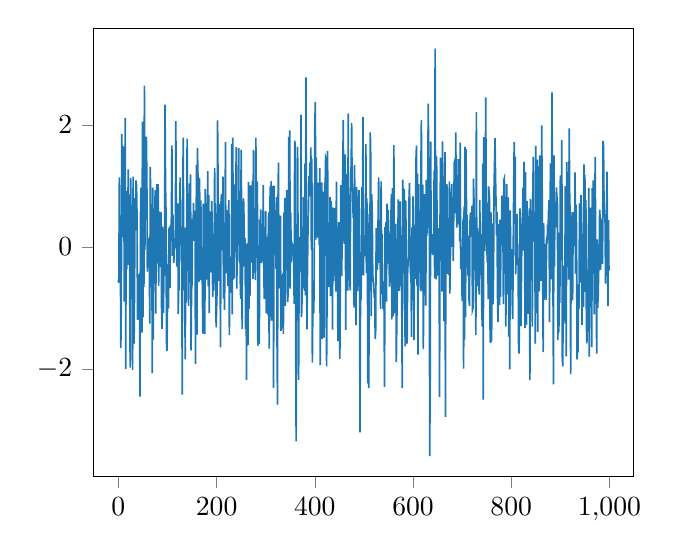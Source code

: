 % This file was created by matplotlib2tikz v0.6.17.
\begin{tikzpicture}

\definecolor{color0}{rgb}{0.122,0.467,0.706}

\begin{axis}[
xmin=-49.95, xmax=1048.95,
ymin=-3.762, ymax=3.583,
tick align=outside,
tick pos=left,
x grid style={white!69.02!black},
y grid style={white!69.02!black}
]
\addplot [semithick, color0, forget plot]
table {%
0 -0.591
1 -0.477
2 1.141
3 0.128
4 -0.018
5 -1.652
6 -0.948
7 1.849
8 0.989
9 0.16
10 0.345
11 1.648
12 -0.896
13 -0.152
14 2.115
15 -1.997
16 0.916
17 -0.369
18 -0.16
19 0.033
20 1.271
21 -0.295
22 0.859
23 -0.488
24 -1.976
25 1.13
26 0.317
27 -0.307
28 -0.037
29 -2.016
30 1.153
31 -0.545
32 -1.583
33 -0.585
34 0.801
35 0.265
36 1.091
37 1.0
38 0.505
39 -1.193
40 -1.101
41 -0.44
42 -0.967
43 -0.912
44 -2.451
45 0.459
46 0.97
47 -1.072
48 -1.403
49 2.051
50 -1.15
51 0.063
52 -0.653
53 2.643
54 -0.049
55 1.369
56 0.816
57 1.806
58 1.144
59 -0.404
60 0.153
61 0.06
62 0.004
63 -0.312
64 -1.257
65 1.311
66 0.512
67 0.412
68 0.704
69 -2.069
70 0.97
71 -1.519
72 0.62
73 0.517
74 0.548
75 0.931
76 -1.094
77 0.022
78 1.028
79 -0.27
80 0.146
81 1.03
82 -0.64
83 0.576
84 -0.33
85 0.343
86 0.335
87 0.574
88 -1.035
89 -1.341
90 0.331
91 0.031
92 -1.084
93 0.298
94 -0.469
95 2.331
96 1.011
97 0.57
98 -1.573
99 -1.701
100 -0.967
101 -0.28
102 -1.005
103 0.295
104 0.309
105 -0.674
106 0.258
107 0.184
108 0.517
109 1.662
110 -0.147
111 0.539
112 0.093
113 -0.262
114 0.144
115 -0.02
116 0.1
117 2.059
118 0.239
119 -0.321
120 -0.224
121 0.715
122 -1.097
123 -0.436
124 -0.71
125 0.888
126 1.14
127 0.026
128 0.194
129 0.323
130 -2.419
131 0.485
132 1.79
133 -0.02
134 -0.71
135 0.316
136 -1.841
137 -0.765
138 -0.913
139 0.078
140 1.774
141 0.272
142 0.074
143 -0.964
144 -0.232
145 1.042
146 -0.583
147 1.19
148 -1.696
149 -0.71
150 -0.602
151 0.459
152 0.199
153 0.716
154 0.101
155 0.343
156 0.595
157 -1.915
158 -0.699
159 1.345
160 -1.436
161 1.622
162 1.19
163 0.535
164 -0.578
165 1.13
166 0.694
167 -0.543
168 0.762
169 -0.534
170 -0.178
171 -0.627
172 -1.422
173 0.709
174 -1.225
175 -0.772
176 -1.429
177 0.947
178 0.584
179 -0.042
180 -0.535
181 -0.251
182 1.24
183 -0.645
184 0.848
185 -1.085
186 0.582
187 0.152
188 0.419
189 -0.416
190 0.751
191 0.391
192 -0.818
193 -0.01
194 -0.718
195 -0.491
196 1.294
197 0.327
198 0.548
199 -1.316
200 -1.015
201 -0.701
202 2.074
203 1.041
204 -0.559
205 -0.107
206 0.704
207 -0.024
208 -1.646
209 0.716
210 0.868
211 0.161
212 -0.056
213 1.152
214 -0.849
215 0.398
216 -1.032
217 -0.407
218 1.715
219 -0.428
220 -0.103
221 0.106
222 0.601
223 -0.64
224 -0.178
225 0.767
226 -1.442
227 -0.352
228 -0.577
229 -0.16
230 -0.747
231 1.686
232 -1.104
233 1.789
234 -0.534
235 1.03
236 -0.512
237 0.599
238 -0.08
239 0.87
240 1.634
241 -0.683
242 -0.156
243 -0.235
244 0.377
245 1.62
246 0.116
247 0.788
248 -0.481
249 -0.852
250 1.588
251 0.454
252 -1.348
253 0.021
254 -0.324
255 0.797
256 0.398
257 -0.31
258 0.142
259 -1.345
260 -0.563
261 -2.18
262 0.055
263 -0.599
264 -1.604
265 1.063
266 -1.018
267 0.543
268 -0.796
269 1.007
270 0.246
271 -0.257
272 0.208
273 1.083
274 -0.522
275 1.59
276 -0.43
277 0.494
278 0.629
279 -0.546
280 1.789
281 -0.039
282 0.79
283 1.075
284 -1.627
285 0.027
286 -0.312
287 -1.593
288 0.448
289 0.339
290 0.616
291 -0.267
292 -0.113
293 0.357
294 -0.238
295 1.016
296 -0.223
297 -0.85
298 -0.76
299 -0.499
300 0.59
301 -1.089
302 -1.023
303 -1.049
304 0.166
305 0.032
306 0.566
307 -1.665
308 -0.942
309 0.989
310 -0.468
311 1.077
312 -1.206
313 0.084
314 0.999
315 0.128
316 -2.311
317 1.005
318 -0.133
319 0.548
320 0.508
321 -0.354
322 0.816
323 -1.441
324 -2.583
325 0.733
326 1.381
327 -0.68
328 -0.375
329 -0.468
330 0.513
331 -1.374
332 -1.315
333 -0.465
334 -0.779
335 -0.435
336 -1.423
337 0.561
338 -0.615
339 0.805
340 -0.965
341 0.294
342 -0.163
343 0.936
344 0.256
345 -0.899
346 -0.578
347 1.803
348 -0.354
349 1.909
350 -0.685
351 0.562
352 -0.244
353 0.042
354 -0.115
355 0.028
356 0.007
357 -0.28
358 -0.934
359 1.739
360 1.674
361 -1.352
362 -3.184
363 0.378
364 -0.61
365 1.639
366 -0.134
367 -2.177
368 -0.495
369 0.163
370 -0.331
371 -0.365
372 2.167
373 -1.15
374 -0.876
375 -0.157
376 -0.474
377 0.814
378 -0.576
379 -0.72
380 1.364
381 -0.794
382 2.779
383 -0.117
384 -1.35
385 -0.447
386 0.217
387 0.578
388 1.158
389 0.827
390 1.376
391 1.244
392 1.629
393 -0.047
394 1.443
395 -1.896
396 -0.989
397 -0.553
398 -1.089
399 -0.07
400 1.955
401 2.372
402 0.121
403 1.464
404 0.825
405 1.048
406 0.154
407 1.055
408 0.653
409 0.027
410 1.289
411 -1.936
412 0.928
413 -0.463
414 1.059
415 -1.505
416 0.905
417 0.033
418 0.234
419 -1.485
420 1.051
421 0.9
422 1.456
423 1.424
424 -1.958
425 -0.743
426 1.568
427 -0.101
428 -0.134
429 -0.656
430 -0.302
431 0.815
432 -0.805
433 0.752
434 0.579
435 0.633
436 -1.357
437 0.642
438 -0.555
439 -0.307
440 -0.468
441 0.641
442 -0.263
443 -0.734
444 1.07
445 -0.208
446 0.317
447 -1.542
448 -0.494
449 0.408
450 -0.527
451 -1.835
452 -0.625
453 1.013
454 -0.088
455 -0.48
456 0.9
457 1.247
458 2.082
459 0.167
460 0.049
461 1.25
462 1.516
463 -1.36
464 0.455
465 1.196
466 -0.52
467 -0.716
468 2.185
469 -0.548
470 0.466
471 -0.371
472 -0.711
473 1.151
474 1.34
475 2.034
476 1.051
477 0.896
478 0.536
479 0.555
480 -0.995
481 1.341
482 -0.044
483 0.314
484 -1.283
485 0.98
486 0.788
487 -0.724
488 -0.45
489 -0.134
490 0.935
491 0.052
492 -3.039
493 -0.879
494 -0.863
495 -0.427
496 0.979
497 -0.383
498 2.126
499 -0.467
500 0.103
501 -0.146
502 0.188
503 -0.047
504 1.687
505 -0.429
506 0.795
507 0.157
508 -2.235
509 -0.06
510 -2.309
511 0.536
512 -0.727
513 1.877
514 1.441
515 -1.129
516 0.861
517 0.501
518 -0.463
519 -0.54
520 -0.607
521 -0.82
522 -0.832
523 -1.506
524 -1.36
525 0.307
526 0.262
527 -0.376
528 -0.231
529 0.564
530 1.139
531 -0.26
532 0.448
533 0.107
534 -1.016
535 1.075
536 -0.159
537 0.212
538 -0.521
539 -1.01
540 -0.566
541 -0.961
542 -2.291
543 0.327
544 -0.625
545 0.408
546 -0.898
547 0.71
548 0.557
549 0.602
550 -0.273
551 0.099
552 -0.649
553 -0.505
554 0.424
555 0.492
556 0.869
557 -1.188
558 0.964
559 -1.141
560 -0.802
561 1.668
562 -0.373
563 -1.09
564 -0.568
565 0.377
566 -1.886
567 -1.238
568 -0.732
569 0.093
570 0.78
571 -0.509
572 -0.72
573 -0.509
574 0.745
575 -0.5
576 -0.103
577 -0.867
578 -2.314
579 1.104
580 0.793
581 -0.38
582 0.946
583 -0.772
584 -1.628
585 0.764
586 0.183
587 -1.318
588 -1.585
589 -0.441
590 -0.238
591 -0.162
592 0.842
593 1.049
594 -0.239
595 -0.447
596 -0.542
597 -1.472
598 0.318
599 -0.294
600 0.829
601 0.268
602 -1.523
603 0.061
604 -0.524
605 0.075
606 1.419
607 1.66
608 -0.635
609 1.202
610 -1.765
611 1.029
612 0.163
613 0.533
614 -0.151
615 -0.725
616 1.23
617 2.076
618 -0.04
619 -0.732
620 1.02
621 -1.674
622 -0.379
623 0.864
624 0.151
625 0.628
626 -0.961
627 1.097
628 0.176
629 0.35
630 1.088
631 2.346
632 1.331
633 1.167
634 -3.428
635 -2.089
636 1.724
637 -0.087
638 0.208
639 0.028
640 -0.128
641 -0.036
642 -0.035
643 1.255
644 -0.515
645 3.249
646 0.496
647 -0.53
648 1.485
649 0.386
650 -0.323
651 -0.471
652 -0.111
653 0.309
654 -2.458
655 0.433
656 1.463
657 0.728
658 0.941
659 -0.733
660 1.731
661 0.765
662 0.874
663 -1.221
664 -0.186
665 1.555
666 -2.784
667 0.398
668 -0.02
669 1.03
670 -0.442
671 0.476
672 0.219
673 -0.46
674 1.072
675 -0.764
676 -0.238
677 0.42
678 0.901
679 1.033
680 0.002
681 0.683
682 -0.229
683 0.626
684 1.381
685 1.411
686 0.549
687 1.877
688 0.842
689 0.315
690 1.174
691 0.37
692 1.439
693 0.647
694 1.318
695 0.09
696 1.708
697 -0.362
698 -0.07
699 -0.046
700 -0.888
701 -0.102
702 0.464
703 -1.993
704 0.666
705 -1.517
706 1.64
707 -1.15
708 1.602
709 0.495
710 0.5
711 -0.137
712 -0.464
713 0.185
714 -0.873
715 -0.967
716 0.407
717 0.566
718 0.165
719 0.21
720 0.674
721 -1.034
722 -1.004
723 1.118
724 0.807
725 0.17
726 -0.278
727 -0.571
728 -1.442
729 2.209
730 -0.648
731 0.31
732 0.216
733 -0.113
734 -0.643
735 -0.781
736 0.77
737 -0.168
738 -0.273
739 0.211
740 -1.012
741 -1.306
742 1.363
743 -2.501
744 1.8
745 0.375
746 -0.067
747 0.194
748 2.45
749 0.924
750 0.392
751 -0.257
752 0.727
753 -0.854
754 0.991
755 0.884
756 0.758
757 -1.554
758 -1.558
759 0.567
760 -1.553
761 -0.205
762 0.384
763 -0.943
764 -0.38
765 0.97
766 1.367
767 1.781
768 1.152
769 0.746
770 0.189
771 0.57
772 -0.763
773 -1.233
774 0.301
775 0.371
776 -0.95
777 0.447
778 -0.818
779 0.098
780 0.03
781 0.842
782 0.439
783 0.445
784 -0.939
785 1.097
786 1.126
787 0.638
788 0.343
789 -1.307
790 -0.199
791 1.027
792 -0.097
793 -0.779
794 0.812
795 -1.47
796 -0.234
797 -2.006
798 0.599
799 -0.188
800 -0.039
801 -0.189
802 -0.9
803 -1.184
804 -0.083
805 0.959
806 1.715
807 0.681
808 1.481
809 -0.448
810 0.462
811 0.442
812 0.535
813 -0.297
814 -0.182
815 -1.665
816 -1.747
817 -0.514
818 0.631
819 0.26
820 -1.299
821 -0.295
822 0.308
823 0.426
824 0.972
825 -0.062
826 1.394
827 0.456
828 -1.331
829 1.224
830 -0.754
831 -1.273
832 0.753
833 0.387
834 0.092
835 -1.097
836 -0.141
837 0.63
838 -2.178
839 0.787
840 0.445
841 0.136
842 0.268
843 -1.305
844 0.983
845 1.477
846 0.085
847 0.579
848 0.28
849 -1.586
850 1.656
851 0.716
852 -1.085
853 1.43
854 -1.393
855 1.32
856 1.183
857 -0.73
858 1.498
859 0.432
860 -0.193
861 -0.557
862 1.991
863 0.923
864 -0.342
865 -1.724
866 0.388
867 -0.866
868 -0.304
869 0.049
870 -0.02
871 -0.87
872 0.156
873 0.055
874 0.364
875 0.29
876 0.577
877 0.771
878 -1.231
879 0.633
880 1.367
881 -0.531
882 0.458
883 2.531
884 0.541
885 -0.648
886 -2.254
887 1.499
888 -0.317
889 0.664
890 0.32
891 0.554
892 0.974
893 0.804
894 0.802
895 -1.526
896 0.235
897 -1.399
898 -0.281
899 -0.918
900 1.172
901 0.519
902 -0.219
903 1.751
904 -1.821
905 -1.956
906 -0.306
907 -1.262
908 -1.06
909 -1.189
910 0.996
911 -0.118
912 -1.793
913 1.39
914 0.956
915 -0.227
916 0.32
917 -0.534
918 1.943
919 0.851
920 0.506
921 -2.085
922 0.109
923 0.042
924 0.568
925 -0.875
926 0.382
927 0.571
928 0.2
929 0.011
930 1.223
931 -0.436
932 0.693
933 0.299
934 -1.841
935 -1.641
936 -1.726
937 -0.614
938 -1.007
939 0.713
940 -0.584
941 -0.141
942 0.848
943 0.353
944 -1.279
945 0.218
946 -0.561
947 -0.984
948 1.351
949 -0.737
950 1.18
951 -0.702
952 0.767
953 -1.194
954 -1.581
955 -1.278
956 -0.872
957 -0.172
958 0.967
959 -1.799
960 0.523
961 0.642
962 -0.676
963 -0.014
964 -1.642
965 0.966
966 -0.23
967 1.089
968 1.046
969 -1.107
970 0.478
971 1.476
972 -0.171
973 -0.624
974 -1.75
975 0.123
976 -1.001
977 -0.811
978 -0.405
979 -0.307
980 0.61
981 0.486
982 -0.375
983 -0.019
984 0.389
985 0.359
986 -0.276
987 1.737
988 1.627
989 0.648
990 0.496
991 0.496
992 -0.6
993 -0.154
994 0.632
995 1.233
996 0.072
997 -0.971
998 0.437
999 -0.384
};
\end{axis}

\end{tikzpicture}